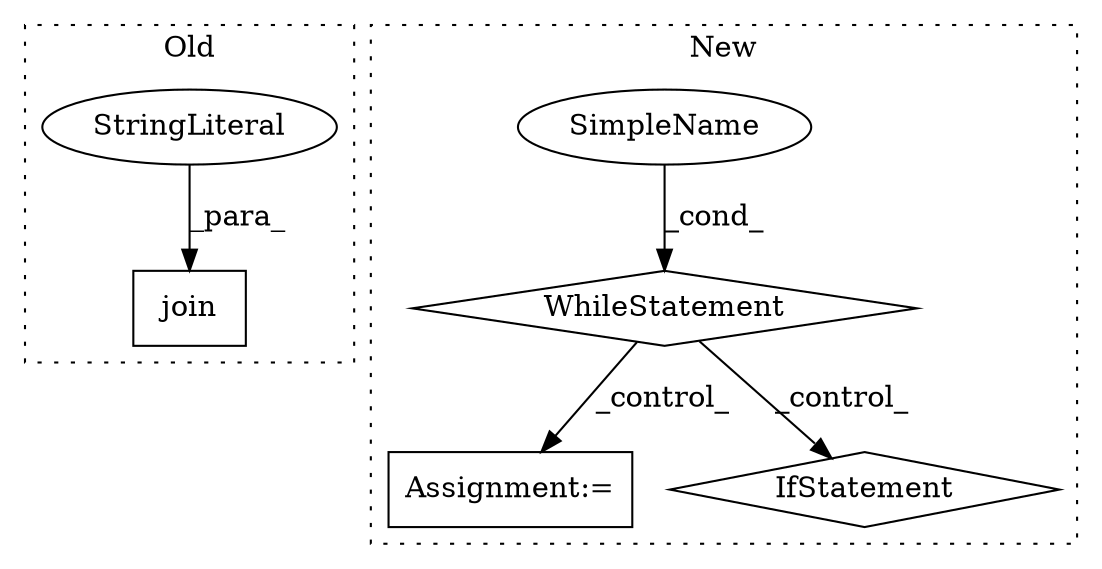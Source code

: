 digraph G {
subgraph cluster0 {
1 [label="join" a="32" s="3423,3477" l="5,1" shape="box"];
6 [label="StringLiteral" a="45" s="3460" l="5" shape="ellipse"];
label = "Old";
style="dotted";
}
subgraph cluster1 {
2 [label="WhileStatement" a="61" s="3223,3255" l="7,2" shape="diamond"];
3 [label="Assignment:=" a="7" s="3922" l="2" shape="box"];
4 [label="SimpleName" a="42" s="" l="" shape="ellipse"];
5 [label="IfStatement" a="25" s="3265,3289" l="4,2" shape="diamond"];
label = "New";
style="dotted";
}
2 -> 3 [label="_control_"];
2 -> 5 [label="_control_"];
4 -> 2 [label="_cond_"];
6 -> 1 [label="_para_"];
}